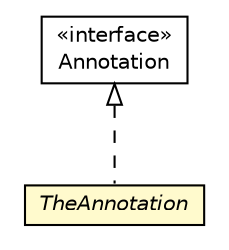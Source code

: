 #!/usr/local/bin/dot
#
# Class diagram 
# Generated by UMLGraph version R5_6_6-8-g8d7759 (http://www.umlgraph.org/)
#

digraph G {
	edge [fontname="Helvetica",fontsize=10,labelfontname="Helvetica",labelfontsize=10];
	node [fontname="Helvetica",fontsize=10,shape=plaintext];
	nodesep=0.25;
	ranksep=0.5;
	// org.dayatang.ioc.test.TheAnnotation
	c97685 [label=<<table title="org.dayatang.ioc.test.TheAnnotation" border="0" cellborder="1" cellspacing="0" cellpadding="2" port="p" bgcolor="lemonChiffon" href="./TheAnnotation.html">
		<tr><td><table border="0" cellspacing="0" cellpadding="1">
<tr><td align="center" balign="center"><font face="Helvetica-Oblique"> TheAnnotation </font></td></tr>
		</table></td></tr>
		</table>>, URL="./TheAnnotation.html", fontname="Helvetica", fontcolor="black", fontsize=10.0];
	//org.dayatang.ioc.test.TheAnnotation implements java.lang.annotation.Annotation
	c97875:p -> c97685:p [dir=back,arrowtail=empty,style=dashed];
	// java.lang.annotation.Annotation
	c97875 [label=<<table title="java.lang.annotation.Annotation" border="0" cellborder="1" cellspacing="0" cellpadding="2" port="p" href="http://java.sun.com/j2se/1.4.2/docs/api/java/lang/annotation/Annotation.html">
		<tr><td><table border="0" cellspacing="0" cellpadding="1">
<tr><td align="center" balign="center"> &#171;interface&#187; </td></tr>
<tr><td align="center" balign="center"> Annotation </td></tr>
		</table></td></tr>
		</table>>, URL="http://java.sun.com/j2se/1.4.2/docs/api/java/lang/annotation/Annotation.html", fontname="Helvetica", fontcolor="black", fontsize=10.0];
}

